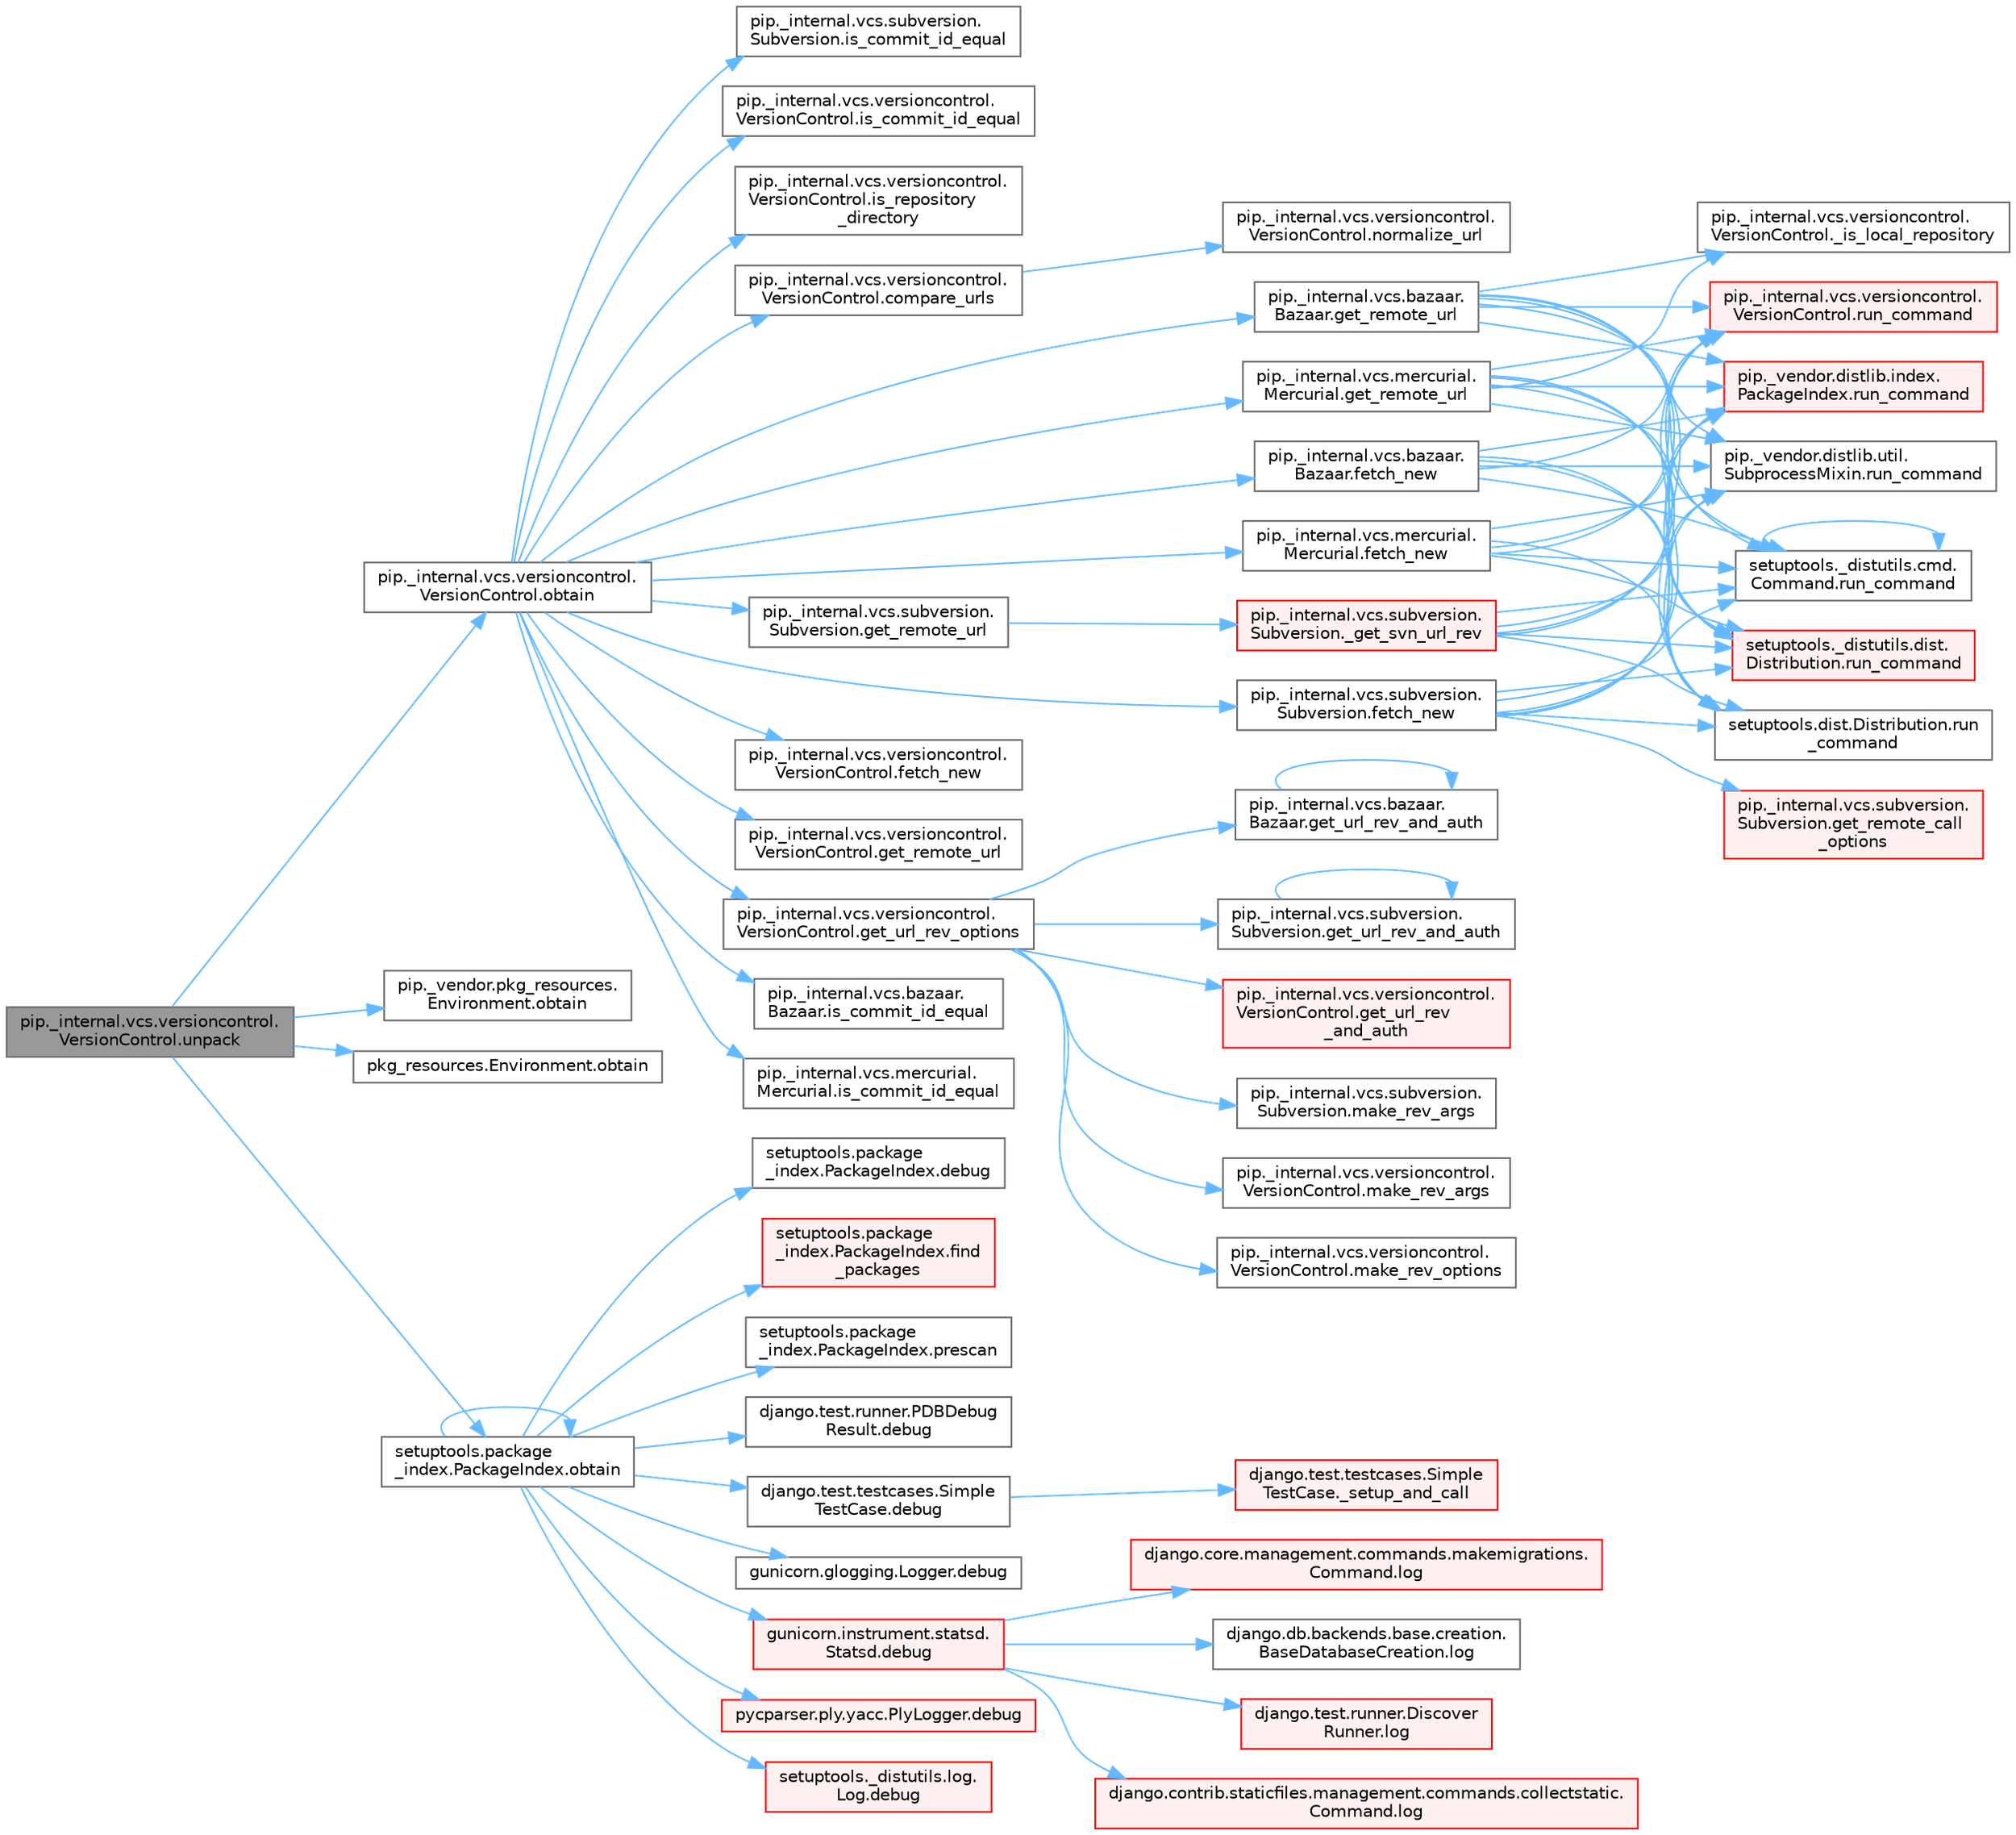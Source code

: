 digraph "pip._internal.vcs.versioncontrol.VersionControl.unpack"
{
 // LATEX_PDF_SIZE
  bgcolor="transparent";
  edge [fontname=Helvetica,fontsize=10,labelfontname=Helvetica,labelfontsize=10];
  node [fontname=Helvetica,fontsize=10,shape=box,height=0.2,width=0.4];
  rankdir="LR";
  Node1 [id="Node000001",label="pip._internal.vcs.versioncontrol.\lVersionControl.unpack",height=0.2,width=0.4,color="gray40", fillcolor="grey60", style="filled", fontcolor="black",tooltip=" "];
  Node1 -> Node2 [id="edge1_Node000001_Node000002",color="steelblue1",style="solid",tooltip=" "];
  Node2 [id="Node000002",label="pip._internal.vcs.versioncontrol.\lVersionControl.obtain",height=0.2,width=0.4,color="grey40", fillcolor="white", style="filled",URL="$classpip_1_1__internal_1_1vcs_1_1versioncontrol_1_1_version_control.html#a88bf8b3128ce08ceb24315bbd86e6791",tooltip=" "];
  Node2 -> Node3 [id="edge2_Node000002_Node000003",color="steelblue1",style="solid",tooltip=" "];
  Node3 [id="Node000003",label="pip._internal.vcs.versioncontrol.\lVersionControl.compare_urls",height=0.2,width=0.4,color="grey40", fillcolor="white", style="filled",URL="$classpip_1_1__internal_1_1vcs_1_1versioncontrol_1_1_version_control.html#ad9e09e8deebbc75f5afa6808843b9c7c",tooltip=" "];
  Node3 -> Node4 [id="edge3_Node000003_Node000004",color="steelblue1",style="solid",tooltip=" "];
  Node4 [id="Node000004",label="pip._internal.vcs.versioncontrol.\lVersionControl.normalize_url",height=0.2,width=0.4,color="grey40", fillcolor="white", style="filled",URL="$classpip_1_1__internal_1_1vcs_1_1versioncontrol_1_1_version_control.html#a39cdf68998be531ba1bc25147f022958",tooltip=" "];
  Node2 -> Node5 [id="edge4_Node000002_Node000005",color="steelblue1",style="solid",tooltip=" "];
  Node5 [id="Node000005",label="pip._internal.vcs.bazaar.\lBazaar.fetch_new",height=0.2,width=0.4,color="grey40", fillcolor="white", style="filled",URL="$classpip_1_1__internal_1_1vcs_1_1bazaar_1_1_bazaar.html#acafcbf2930a1cfdf60c30f760d6e07bb",tooltip=" "];
  Node5 -> Node6 [id="edge5_Node000005_Node000006",color="steelblue1",style="solid",tooltip=" "];
  Node6 [id="Node000006",label="pip._internal.vcs.versioncontrol.\lVersionControl.run_command",height=0.2,width=0.4,color="red", fillcolor="#FFF0F0", style="filled",URL="$classpip_1_1__internal_1_1vcs_1_1versioncontrol_1_1_version_control.html#a7f3113dd29f4badd64da85b03c42c02c",tooltip=" "];
  Node5 -> Node4361 [id="edge6_Node000005_Node004361",color="steelblue1",style="solid",tooltip=" "];
  Node4361 [id="Node004361",label="pip._vendor.distlib.index.\lPackageIndex.run_command",height=0.2,width=0.4,color="red", fillcolor="#FFF0F0", style="filled",URL="$classpip_1_1__vendor_1_1distlib_1_1index_1_1_package_index.html#acd7bac9eea76a4f817fcadc41b2c9892",tooltip=" "];
  Node5 -> Node4362 [id="edge7_Node000005_Node004362",color="steelblue1",style="solid",tooltip=" "];
  Node4362 [id="Node004362",label="pip._vendor.distlib.util.\lSubprocessMixin.run_command",height=0.2,width=0.4,color="grey40", fillcolor="white", style="filled",URL="$classpip_1_1__vendor_1_1distlib_1_1util_1_1_subprocess_mixin.html#a67b639c1839416a8a0e96ca282d92002",tooltip=" "];
  Node5 -> Node4363 [id="edge8_Node000005_Node004363",color="steelblue1",style="solid",tooltip=" "];
  Node4363 [id="Node004363",label="setuptools._distutils.cmd.\lCommand.run_command",height=0.2,width=0.4,color="grey40", fillcolor="white", style="filled",URL="$classsetuptools_1_1__distutils_1_1cmd_1_1_command.html#a4563751ee7f1d9e8fab0309f53ba8296",tooltip=" "];
  Node4363 -> Node4363 [id="edge9_Node004363_Node004363",color="steelblue1",style="solid",tooltip=" "];
  Node5 -> Node4364 [id="edge10_Node000005_Node004364",color="steelblue1",style="solid",tooltip=" "];
  Node4364 [id="Node004364",label="setuptools._distutils.dist.\lDistribution.run_command",height=0.2,width=0.4,color="red", fillcolor="#FFF0F0", style="filled",URL="$classsetuptools_1_1__distutils_1_1dist_1_1_distribution.html#af88f5c28eb0069f7f38d97a6ec0b6aa3",tooltip=" "];
  Node5 -> Node4375 [id="edge11_Node000005_Node004375",color="steelblue1",style="solid",tooltip=" "];
  Node4375 [id="Node004375",label="setuptools.dist.Distribution.run\l_command",height=0.2,width=0.4,color="grey40", fillcolor="white", style="filled",URL="$classsetuptools_1_1dist_1_1_distribution.html#ada44d31a730845b467a60aa9fb177bd0",tooltip=" "];
  Node2 -> Node4530 [id="edge12_Node000002_Node004530",color="steelblue1",style="solid",tooltip=" "];
  Node4530 [id="Node004530",label="pip._internal.vcs.mercurial.\lMercurial.fetch_new",height=0.2,width=0.4,color="grey40", fillcolor="white", style="filled",URL="$classpip_1_1__internal_1_1vcs_1_1mercurial_1_1_mercurial.html#ae29d60a7ff4cdd5a5f6f5924aab0705c",tooltip=" "];
  Node4530 -> Node6 [id="edge13_Node004530_Node000006",color="steelblue1",style="solid",tooltip=" "];
  Node4530 -> Node4361 [id="edge14_Node004530_Node004361",color="steelblue1",style="solid",tooltip=" "];
  Node4530 -> Node4362 [id="edge15_Node004530_Node004362",color="steelblue1",style="solid",tooltip=" "];
  Node4530 -> Node4363 [id="edge16_Node004530_Node004363",color="steelblue1",style="solid",tooltip=" "];
  Node4530 -> Node4364 [id="edge17_Node004530_Node004364",color="steelblue1",style="solid",tooltip=" "];
  Node4530 -> Node4375 [id="edge18_Node004530_Node004375",color="steelblue1",style="solid",tooltip=" "];
  Node2 -> Node4531 [id="edge19_Node000002_Node004531",color="steelblue1",style="solid",tooltip=" "];
  Node4531 [id="Node004531",label="pip._internal.vcs.subversion.\lSubversion.fetch_new",height=0.2,width=0.4,color="grey40", fillcolor="white", style="filled",URL="$classpip_1_1__internal_1_1vcs_1_1subversion_1_1_subversion.html#a77872d266502778f01705398673cd459",tooltip=" "];
  Node4531 -> Node4378 [id="edge20_Node004531_Node004378",color="steelblue1",style="solid",tooltip=" "];
  Node4378 [id="Node004378",label="pip._internal.vcs.subversion.\lSubversion.get_remote_call\l_options",height=0.2,width=0.4,color="red", fillcolor="#FFF0F0", style="filled",URL="$classpip_1_1__internal_1_1vcs_1_1subversion_1_1_subversion.html#ad4d9ed3d0a0a9075bb6de62d11f6471d",tooltip=" "];
  Node4531 -> Node6 [id="edge21_Node004531_Node000006",color="steelblue1",style="solid",tooltip=" "];
  Node4531 -> Node4361 [id="edge22_Node004531_Node004361",color="steelblue1",style="solid",tooltip=" "];
  Node4531 -> Node4362 [id="edge23_Node004531_Node004362",color="steelblue1",style="solid",tooltip=" "];
  Node4531 -> Node4363 [id="edge24_Node004531_Node004363",color="steelblue1",style="solid",tooltip=" "];
  Node4531 -> Node4364 [id="edge25_Node004531_Node004364",color="steelblue1",style="solid",tooltip=" "];
  Node4531 -> Node4375 [id="edge26_Node004531_Node004375",color="steelblue1",style="solid",tooltip=" "];
  Node2 -> Node4532 [id="edge27_Node000002_Node004532",color="steelblue1",style="solid",tooltip=" "];
  Node4532 [id="Node004532",label="pip._internal.vcs.versioncontrol.\lVersionControl.fetch_new",height=0.2,width=0.4,color="grey40", fillcolor="white", style="filled",URL="$classpip_1_1__internal_1_1vcs_1_1versioncontrol_1_1_version_control.html#ab78371da4657e5a7b652fb600c1459aa",tooltip=" "];
  Node2 -> Node4533 [id="edge28_Node000002_Node004533",color="steelblue1",style="solid",tooltip=" "];
  Node4533 [id="Node004533",label="pip._internal.vcs.bazaar.\lBazaar.get_remote_url",height=0.2,width=0.4,color="grey40", fillcolor="white", style="filled",URL="$classpip_1_1__internal_1_1vcs_1_1bazaar_1_1_bazaar.html#a7ca2695eb981353537146db34d8adc6c",tooltip=" "];
  Node4533 -> Node4534 [id="edge29_Node004533_Node004534",color="steelblue1",style="solid",tooltip=" "];
  Node4534 [id="Node004534",label="pip._internal.vcs.versioncontrol.\lVersionControl._is_local_repository",height=0.2,width=0.4,color="grey40", fillcolor="white", style="filled",URL="$classpip_1_1__internal_1_1vcs_1_1versioncontrol_1_1_version_control.html#a54dc852cc52b8fb0429aa2cbc652b048",tooltip=" "];
  Node4533 -> Node6 [id="edge30_Node004533_Node000006",color="steelblue1",style="solid",tooltip=" "];
  Node4533 -> Node4361 [id="edge31_Node004533_Node004361",color="steelblue1",style="solid",tooltip=" "];
  Node4533 -> Node4362 [id="edge32_Node004533_Node004362",color="steelblue1",style="solid",tooltip=" "];
  Node4533 -> Node4363 [id="edge33_Node004533_Node004363",color="steelblue1",style="solid",tooltip=" "];
  Node4533 -> Node4364 [id="edge34_Node004533_Node004364",color="steelblue1",style="solid",tooltip=" "];
  Node4533 -> Node4375 [id="edge35_Node004533_Node004375",color="steelblue1",style="solid",tooltip=" "];
  Node2 -> Node4535 [id="edge36_Node000002_Node004535",color="steelblue1",style="solid",tooltip=" "];
  Node4535 [id="Node004535",label="pip._internal.vcs.mercurial.\lMercurial.get_remote_url",height=0.2,width=0.4,color="grey40", fillcolor="white", style="filled",URL="$classpip_1_1__internal_1_1vcs_1_1mercurial_1_1_mercurial.html#a181d844b6242c988eab721964c8fc225",tooltip=" "];
  Node4535 -> Node4534 [id="edge37_Node004535_Node004534",color="steelblue1",style="solid",tooltip=" "];
  Node4535 -> Node6 [id="edge38_Node004535_Node000006",color="steelblue1",style="solid",tooltip=" "];
  Node4535 -> Node4361 [id="edge39_Node004535_Node004361",color="steelblue1",style="solid",tooltip=" "];
  Node4535 -> Node4362 [id="edge40_Node004535_Node004362",color="steelblue1",style="solid",tooltip=" "];
  Node4535 -> Node4363 [id="edge41_Node004535_Node004363",color="steelblue1",style="solid",tooltip=" "];
  Node4535 -> Node4364 [id="edge42_Node004535_Node004364",color="steelblue1",style="solid",tooltip=" "];
  Node4535 -> Node4375 [id="edge43_Node004535_Node004375",color="steelblue1",style="solid",tooltip=" "];
  Node2 -> Node4536 [id="edge44_Node000002_Node004536",color="steelblue1",style="solid",tooltip=" "];
  Node4536 [id="Node004536",label="pip._internal.vcs.subversion.\lSubversion.get_remote_url",height=0.2,width=0.4,color="grey40", fillcolor="white", style="filled",URL="$classpip_1_1__internal_1_1vcs_1_1subversion_1_1_subversion.html#ad536f957aa47173e21a4feae8e965c64",tooltip=" "];
  Node4536 -> Node4537 [id="edge45_Node004536_Node004537",color="steelblue1",style="solid",tooltip=" "];
  Node4537 [id="Node004537",label="pip._internal.vcs.subversion.\lSubversion._get_svn_url_rev",height=0.2,width=0.4,color="red", fillcolor="#FFF0F0", style="filled",URL="$classpip_1_1__internal_1_1vcs_1_1subversion_1_1_subversion.html#a561b918238c7b04a4b7ddee4a5570f9f",tooltip=" "];
  Node4537 -> Node6 [id="edge46_Node004537_Node000006",color="steelblue1",style="solid",tooltip=" "];
  Node4537 -> Node4361 [id="edge47_Node004537_Node004361",color="steelblue1",style="solid",tooltip=" "];
  Node4537 -> Node4362 [id="edge48_Node004537_Node004362",color="steelblue1",style="solid",tooltip=" "];
  Node4537 -> Node4363 [id="edge49_Node004537_Node004363",color="steelblue1",style="solid",tooltip=" "];
  Node4537 -> Node4364 [id="edge50_Node004537_Node004364",color="steelblue1",style="solid",tooltip=" "];
  Node4537 -> Node4375 [id="edge51_Node004537_Node004375",color="steelblue1",style="solid",tooltip=" "];
  Node2 -> Node4538 [id="edge52_Node000002_Node004538",color="steelblue1",style="solid",tooltip=" "];
  Node4538 [id="Node004538",label="pip._internal.vcs.versioncontrol.\lVersionControl.get_remote_url",height=0.2,width=0.4,color="grey40", fillcolor="white", style="filled",URL="$classpip_1_1__internal_1_1vcs_1_1versioncontrol_1_1_version_control.html#ae07b1cc6ff4b9d1a5afaa7d28cbcd4ab",tooltip=" "];
  Node2 -> Node4539 [id="edge53_Node000002_Node004539",color="steelblue1",style="solid",tooltip=" "];
  Node4539 [id="Node004539",label="pip._internal.vcs.versioncontrol.\lVersionControl.get_url_rev_options",height=0.2,width=0.4,color="grey40", fillcolor="white", style="filled",URL="$classpip_1_1__internal_1_1vcs_1_1versioncontrol_1_1_version_control.html#a85d6f332e14b4d943e9f3e192a56b8e4",tooltip=" "];
  Node4539 -> Node4540 [id="edge54_Node004539_Node004540",color="steelblue1",style="solid",tooltip=" "];
  Node4540 [id="Node004540",label="pip._internal.vcs.bazaar.\lBazaar.get_url_rev_and_auth",height=0.2,width=0.4,color="grey40", fillcolor="white", style="filled",URL="$classpip_1_1__internal_1_1vcs_1_1bazaar_1_1_bazaar.html#a60e621b24ac3f6ed379226e68f79f563",tooltip=" "];
  Node4540 -> Node4540 [id="edge55_Node004540_Node004540",color="steelblue1",style="solid",tooltip=" "];
  Node4539 -> Node4541 [id="edge56_Node004539_Node004541",color="steelblue1",style="solid",tooltip=" "];
  Node4541 [id="Node004541",label="pip._internal.vcs.subversion.\lSubversion.get_url_rev_and_auth",height=0.2,width=0.4,color="grey40", fillcolor="white", style="filled",URL="$classpip_1_1__internal_1_1vcs_1_1subversion_1_1_subversion.html#a374f4e250d107319e2eaaf26096c0541",tooltip=" "];
  Node4541 -> Node4541 [id="edge57_Node004541_Node004541",color="steelblue1",style="solid",tooltip=" "];
  Node4539 -> Node4542 [id="edge58_Node004539_Node004542",color="steelblue1",style="solid",tooltip=" "];
  Node4542 [id="Node004542",label="pip._internal.vcs.versioncontrol.\lVersionControl.get_url_rev\l_and_auth",height=0.2,width=0.4,color="red", fillcolor="#FFF0F0", style="filled",URL="$classpip_1_1__internal_1_1vcs_1_1versioncontrol_1_1_version_control.html#ad153ac32efb9f0330bf7cd952d820c13",tooltip=" "];
  Node4539 -> Node4545 [id="edge59_Node004539_Node004545",color="steelblue1",style="solid",tooltip=" "];
  Node4545 [id="Node004545",label="pip._internal.vcs.subversion.\lSubversion.make_rev_args",height=0.2,width=0.4,color="grey40", fillcolor="white", style="filled",URL="$classpip_1_1__internal_1_1vcs_1_1subversion_1_1_subversion.html#a3508a9c653ca43add6ea5f79af77d802",tooltip=" "];
  Node4539 -> Node4546 [id="edge60_Node004539_Node004546",color="steelblue1",style="solid",tooltip=" "];
  Node4546 [id="Node004546",label="pip._internal.vcs.versioncontrol.\lVersionControl.make_rev_args",height=0.2,width=0.4,color="grey40", fillcolor="white", style="filled",URL="$classpip_1_1__internal_1_1vcs_1_1versioncontrol_1_1_version_control.html#a67f8545ad193cd8ceef61d886e9f0d02",tooltip=" "];
  Node4539 -> Node4547 [id="edge61_Node004539_Node004547",color="steelblue1",style="solid",tooltip=" "];
  Node4547 [id="Node004547",label="pip._internal.vcs.versioncontrol.\lVersionControl.make_rev_options",height=0.2,width=0.4,color="grey40", fillcolor="white", style="filled",URL="$classpip_1_1__internal_1_1vcs_1_1versioncontrol_1_1_version_control.html#aa0e1dfc6347f0f8c070e1221c1e133a2",tooltip=" "];
  Node2 -> Node4548 [id="edge62_Node000002_Node004548",color="steelblue1",style="solid",tooltip=" "];
  Node4548 [id="Node004548",label="pip._internal.vcs.bazaar.\lBazaar.is_commit_id_equal",height=0.2,width=0.4,color="grey40", fillcolor="white", style="filled",URL="$classpip_1_1__internal_1_1vcs_1_1bazaar_1_1_bazaar.html#aaef0444c8ad24303a35bd8bb56abd229",tooltip=" "];
  Node2 -> Node4549 [id="edge63_Node000002_Node004549",color="steelblue1",style="solid",tooltip=" "];
  Node4549 [id="Node004549",label="pip._internal.vcs.mercurial.\lMercurial.is_commit_id_equal",height=0.2,width=0.4,color="grey40", fillcolor="white", style="filled",URL="$classpip_1_1__internal_1_1vcs_1_1mercurial_1_1_mercurial.html#ab49baa951a2d42ac004baa7c5fcb7959",tooltip=" "];
  Node2 -> Node4550 [id="edge64_Node000002_Node004550",color="steelblue1",style="solid",tooltip=" "];
  Node4550 [id="Node004550",label="pip._internal.vcs.subversion.\lSubversion.is_commit_id_equal",height=0.2,width=0.4,color="grey40", fillcolor="white", style="filled",URL="$classpip_1_1__internal_1_1vcs_1_1subversion_1_1_subversion.html#a84f4ab4a36cb6bde61d687ae8f87fc91",tooltip=" "];
  Node2 -> Node4551 [id="edge65_Node000002_Node004551",color="steelblue1",style="solid",tooltip=" "];
  Node4551 [id="Node004551",label="pip._internal.vcs.versioncontrol.\lVersionControl.is_commit_id_equal",height=0.2,width=0.4,color="grey40", fillcolor="white", style="filled",URL="$classpip_1_1__internal_1_1vcs_1_1versioncontrol_1_1_version_control.html#abaf3d8ccccddb966bafd5255d8190166",tooltip=" "];
  Node2 -> Node4552 [id="edge66_Node000002_Node004552",color="steelblue1",style="solid",tooltip=" "];
  Node4552 [id="Node004552",label="pip._internal.vcs.versioncontrol.\lVersionControl.is_repository\l_directory",height=0.2,width=0.4,color="grey40", fillcolor="white", style="filled",URL="$classpip_1_1__internal_1_1vcs_1_1versioncontrol_1_1_version_control.html#ada4ef1f0198c17e4772bfbdb2cfd2a60",tooltip=" "];
  Node1 -> Node4553 [id="edge67_Node000001_Node004553",color="steelblue1",style="solid",tooltip=" "];
  Node4553 [id="Node004553",label="pip._vendor.pkg_resources.\lEnvironment.obtain",height=0.2,width=0.4,color="grey40", fillcolor="white", style="filled",URL="$classpip_1_1__vendor_1_1pkg__resources_1_1_environment.html#a55d1d06d9eb50f25940c1e7187a8dc6b",tooltip=" "];
  Node1 -> Node4554 [id="edge68_Node000001_Node004554",color="steelblue1",style="solid",tooltip=" "];
  Node4554 [id="Node004554",label="pkg_resources.Environment.obtain",height=0.2,width=0.4,color="grey40", fillcolor="white", style="filled",URL="$classpkg__resources_1_1_environment.html#a25f0228371a1b8f19ef20e42213d93e7",tooltip=" "];
  Node1 -> Node4555 [id="edge69_Node000001_Node004555",color="steelblue1",style="solid",tooltip=" "];
  Node4555 [id="Node004555",label="setuptools.package\l_index.PackageIndex.obtain",height=0.2,width=0.4,color="grey40", fillcolor="white", style="filled",URL="$classsetuptools_1_1package__index_1_1_package_index.html#aa7825af997f2c8bf9723a23faedbb46f",tooltip=" "];
  Node4555 -> Node4556 [id="edge70_Node004555_Node004556",color="steelblue1",style="solid",tooltip=" "];
  Node4556 [id="Node004556",label="django.test.runner.PDBDebug\lResult.debug",height=0.2,width=0.4,color="grey40", fillcolor="white", style="filled",URL="$classdjango_1_1test_1_1runner_1_1_p_d_b_debug_result.html#a32d6b3216965b07e4be691f8decc1a65",tooltip=" "];
  Node4555 -> Node4557 [id="edge71_Node004555_Node004557",color="steelblue1",style="solid",tooltip=" "];
  Node4557 [id="Node004557",label="django.test.testcases.Simple\lTestCase.debug",height=0.2,width=0.4,color="grey40", fillcolor="white", style="filled",URL="$classdjango_1_1test_1_1testcases_1_1_simple_test_case.html#a3572a3cb9246fcddfe70f0443b262461",tooltip=" "];
  Node4557 -> Node4558 [id="edge72_Node004557_Node004558",color="steelblue1",style="solid",tooltip=" "];
  Node4558 [id="Node004558",label="django.test.testcases.Simple\lTestCase._setup_and_call",height=0.2,width=0.4,color="red", fillcolor="#FFF0F0", style="filled",URL="$classdjango_1_1test_1_1testcases_1_1_simple_test_case.html#a7045efb29a81e96071ed0e0956149410",tooltip=" "];
  Node4555 -> Node4559 [id="edge73_Node004555_Node004559",color="steelblue1",style="solid",tooltip=" "];
  Node4559 [id="Node004559",label="gunicorn.glogging.Logger.debug",height=0.2,width=0.4,color="grey40", fillcolor="white", style="filled",URL="$classgunicorn_1_1glogging_1_1_logger.html#a1ae8caac207e0444684def3c6b40f0ee",tooltip=" "];
  Node4555 -> Node4560 [id="edge74_Node004555_Node004560",color="steelblue1",style="solid",tooltip=" "];
  Node4560 [id="Node004560",label="gunicorn.instrument.statsd.\lStatsd.debug",height=0.2,width=0.4,color="red", fillcolor="#FFF0F0", style="filled",URL="$classgunicorn_1_1instrument_1_1statsd_1_1_statsd.html#abb1906a025131e88e3da6201580d70b8",tooltip=" "];
  Node4560 -> Node1085 [id="edge75_Node004560_Node001085",color="steelblue1",style="solid",tooltip=" "];
  Node1085 [id="Node001085",label="django.contrib.staticfiles.management.commands.collectstatic.\lCommand.log",height=0.2,width=0.4,color="red", fillcolor="#FFF0F0", style="filled",URL="$classdjango_1_1contrib_1_1staticfiles_1_1management_1_1commands_1_1collectstatic_1_1_command.html#a0e93191b90ee0993e3286343d0b2de0e",tooltip=" "];
  Node4560 -> Node1087 [id="edge76_Node004560_Node001087",color="steelblue1",style="solid",tooltip=" "];
  Node1087 [id="Node001087",label="django.core.management.commands.makemigrations.\lCommand.log",height=0.2,width=0.4,color="red", fillcolor="#FFF0F0", style="filled",URL="$classdjango_1_1core_1_1management_1_1commands_1_1makemigrations_1_1_command.html#a0409d121552878a7416460dba8274880",tooltip=" "];
  Node4560 -> Node1089 [id="edge77_Node004560_Node001089",color="steelblue1",style="solid",tooltip=" "];
  Node1089 [id="Node001089",label="django.db.backends.base.creation.\lBaseDatabaseCreation.log",height=0.2,width=0.4,color="grey40", fillcolor="white", style="filled",URL="$classdjango_1_1db_1_1backends_1_1base_1_1creation_1_1_base_database_creation.html#ac297ec931db5ec68c271ec0d91be7183",tooltip=" "];
  Node4560 -> Node1090 [id="edge78_Node004560_Node001090",color="steelblue1",style="solid",tooltip=" "];
  Node1090 [id="Node001090",label="django.test.runner.Discover\lRunner.log",height=0.2,width=0.4,color="red", fillcolor="#FFF0F0", style="filled",URL="$classdjango_1_1test_1_1runner_1_1_discover_runner.html#af5ad8e2895b3f0c5e0a6d7113199d641",tooltip=" "];
  Node4555 -> Node4561 [id="edge79_Node004555_Node004561",color="steelblue1",style="solid",tooltip=" "];
  Node4561 [id="Node004561",label="pycparser.ply.yacc.PlyLogger.debug",height=0.2,width=0.4,color="red", fillcolor="#FFF0F0", style="filled",URL="$classpycparser_1_1ply_1_1yacc_1_1_ply_logger.html#a1050ac15c036aee4f48130dda17c6604",tooltip=" "];
  Node4555 -> Node4562 [id="edge80_Node004555_Node004562",color="steelblue1",style="solid",tooltip=" "];
  Node4562 [id="Node004562",label="setuptools._distutils.log.\lLog.debug",height=0.2,width=0.4,color="red", fillcolor="#FFF0F0", style="filled",URL="$classsetuptools_1_1__distutils_1_1log_1_1_log.html#aead561363ca945227a7827c37632bbec",tooltip=" "];
  Node4555 -> Node4563 [id="edge81_Node004555_Node004563",color="steelblue1",style="solid",tooltip=" "];
  Node4563 [id="Node004563",label="setuptools.package\l_index.PackageIndex.debug",height=0.2,width=0.4,color="grey40", fillcolor="white", style="filled",URL="$classsetuptools_1_1package__index_1_1_package_index.html#a957d98e89fd97ee6abee00e9d1106a24",tooltip=" "];
  Node4555 -> Node4564 [id="edge82_Node004555_Node004564",color="steelblue1",style="solid",tooltip=" "];
  Node4564 [id="Node004564",label="setuptools.package\l_index.PackageIndex.find\l_packages",height=0.2,width=0.4,color="red", fillcolor="#FFF0F0", style="filled",URL="$classsetuptools_1_1package__index_1_1_package_index.html#a80e9512d0dd15c5322cddde4fadd180b",tooltip=" "];
  Node4555 -> Node4555 [id="edge83_Node004555_Node004555",color="steelblue1",style="solid",tooltip=" "];
  Node4555 -> Node4576 [id="edge84_Node004555_Node004576",color="steelblue1",style="solid",tooltip=" "];
  Node4576 [id="Node004576",label="setuptools.package\l_index.PackageIndex.prescan",height=0.2,width=0.4,color="grey40", fillcolor="white", style="filled",URL="$classsetuptools_1_1package__index_1_1_package_index.html#a14757f31e7067a9aed253ab6836358cf",tooltip=" "];
}
